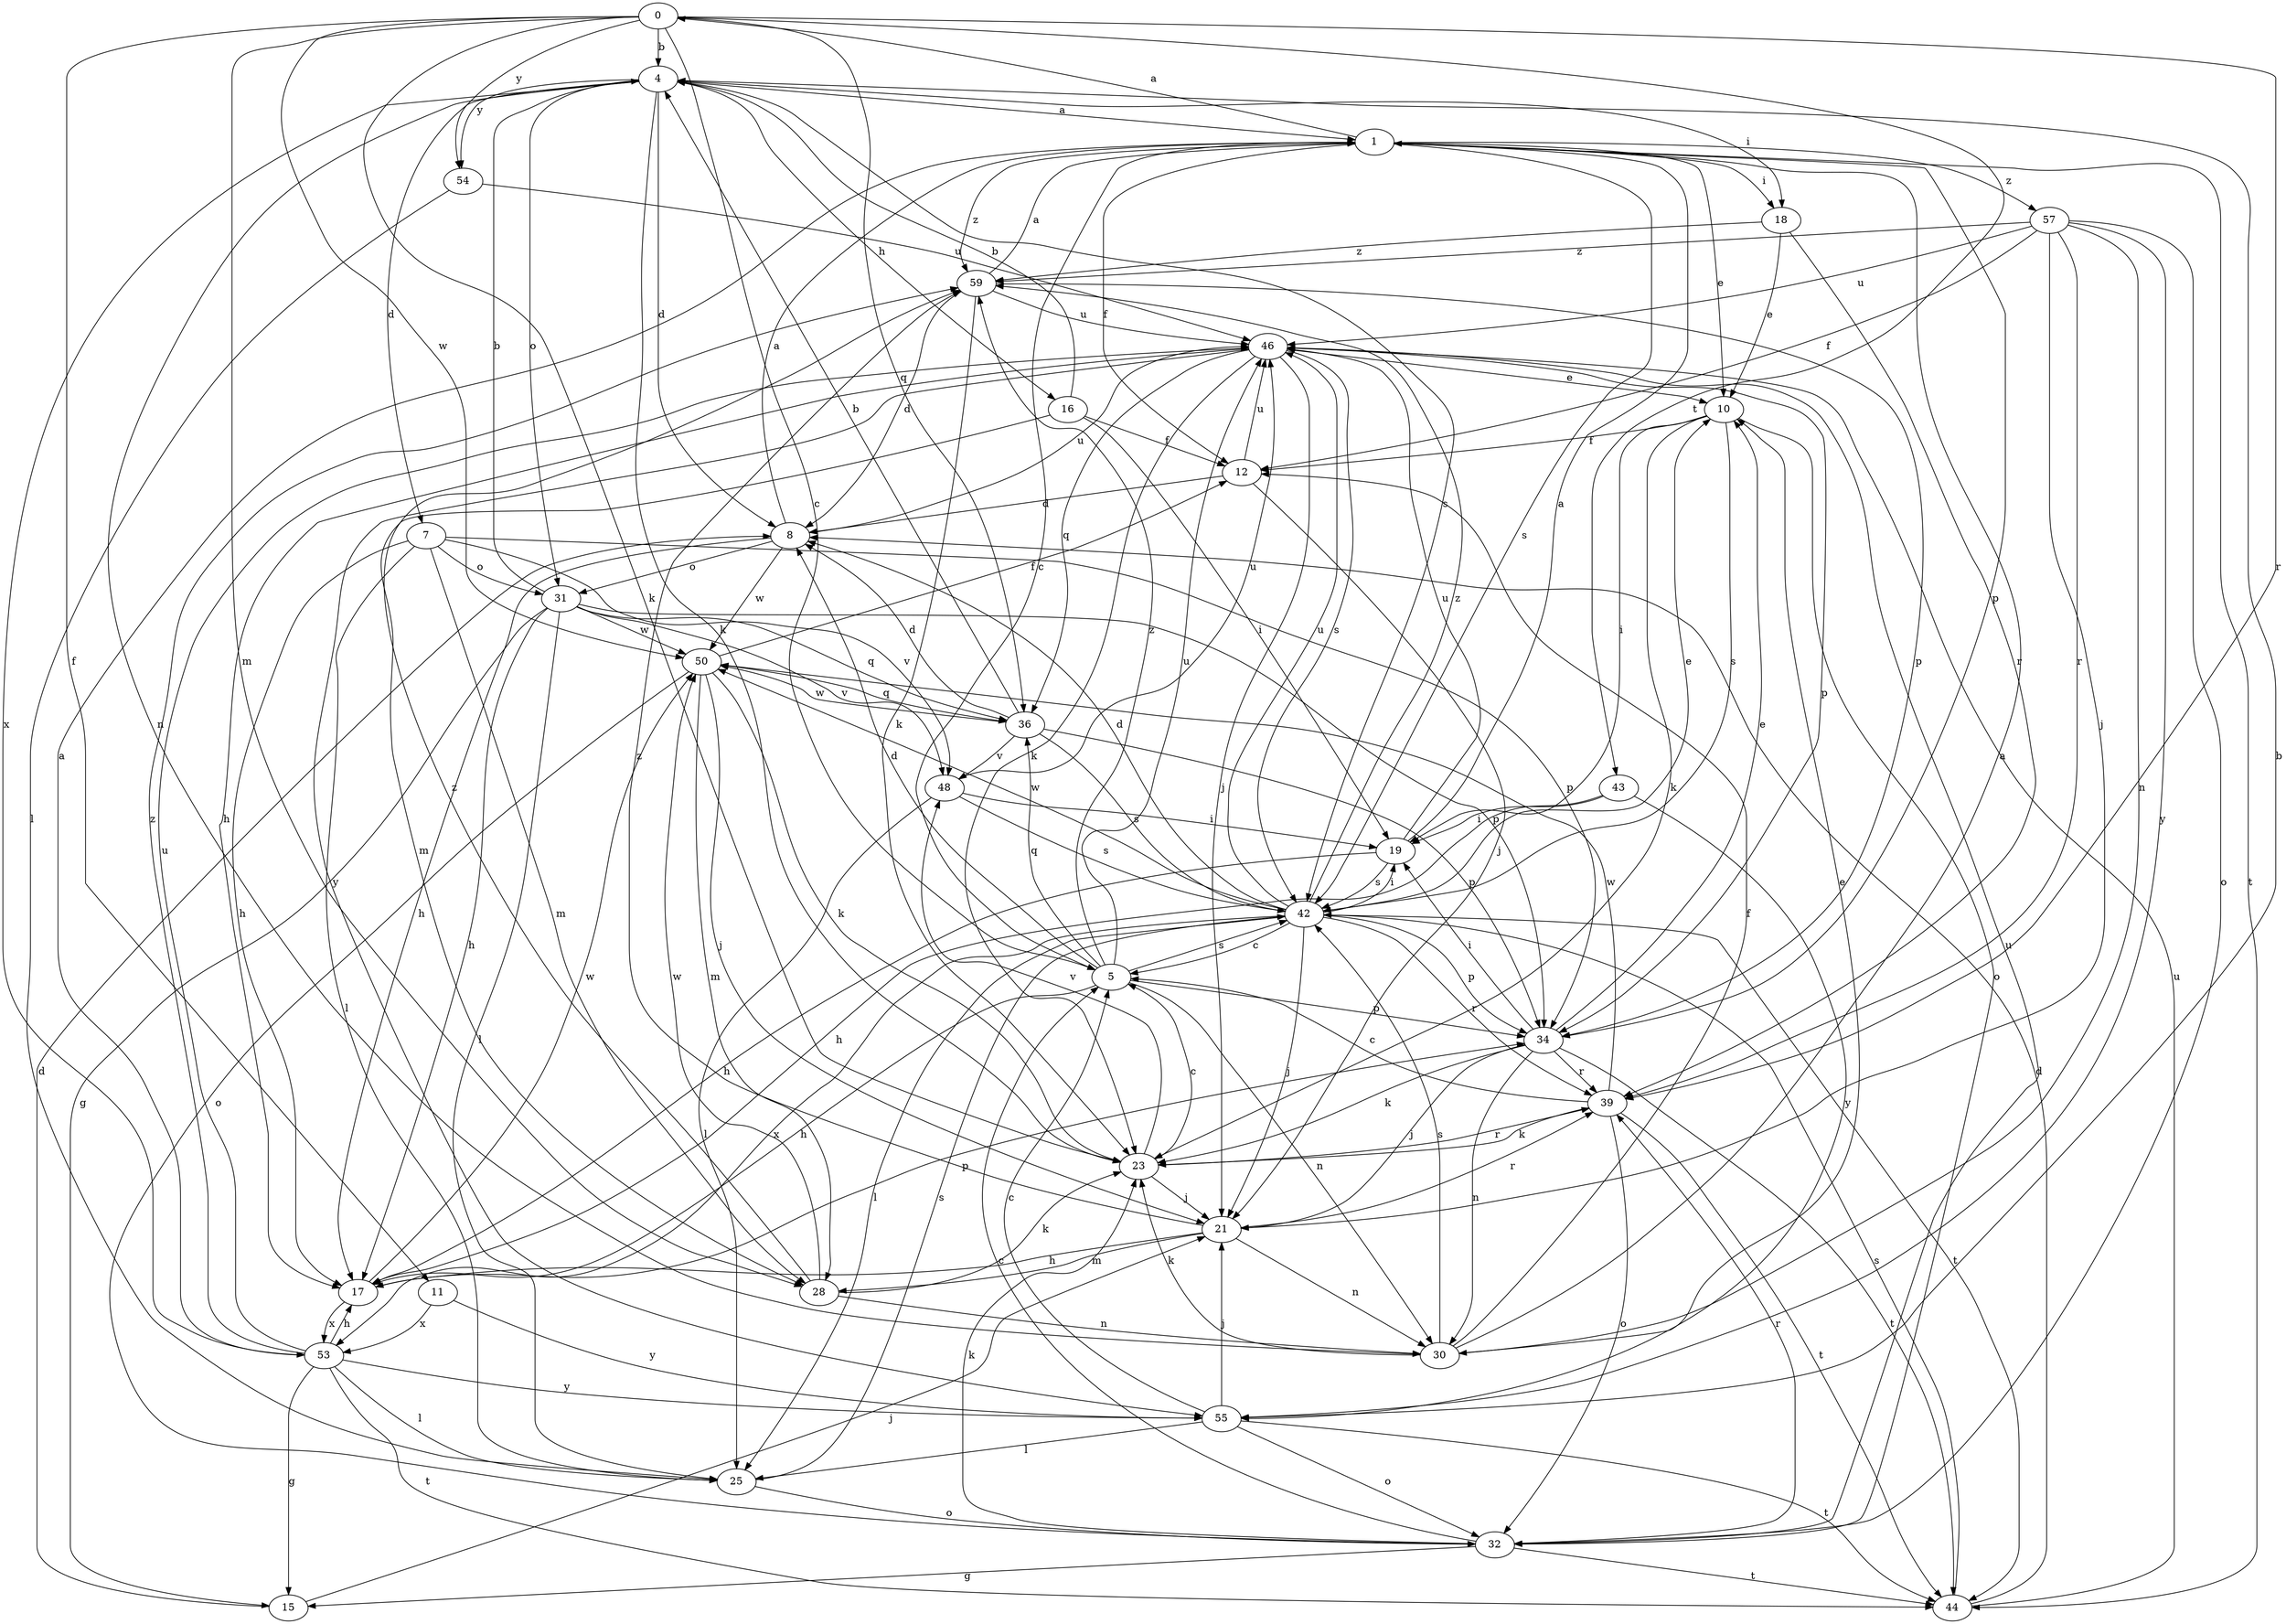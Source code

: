 strict digraph  {
0;
1;
4;
5;
7;
8;
10;
11;
12;
15;
16;
17;
18;
19;
21;
23;
25;
28;
30;
31;
32;
34;
36;
39;
42;
43;
44;
46;
48;
50;
53;
54;
55;
57;
59;
0 -> 4  [label=b];
0 -> 5  [label=c];
0 -> 11  [label=f];
0 -> 23  [label=k];
0 -> 28  [label=m];
0 -> 36  [label=q];
0 -> 39  [label=r];
0 -> 43  [label=t];
0 -> 50  [label=w];
0 -> 54  [label=y];
1 -> 0  [label=a];
1 -> 5  [label=c];
1 -> 10  [label=e];
1 -> 12  [label=f];
1 -> 18  [label=i];
1 -> 34  [label=p];
1 -> 42  [label=s];
1 -> 44  [label=t];
1 -> 57  [label=z];
1 -> 59  [label=z];
4 -> 1  [label=a];
4 -> 7  [label=d];
4 -> 8  [label=d];
4 -> 16  [label=h];
4 -> 18  [label=i];
4 -> 23  [label=k];
4 -> 30  [label=n];
4 -> 31  [label=o];
4 -> 42  [label=s];
4 -> 53  [label=x];
4 -> 54  [label=y];
5 -> 8  [label=d];
5 -> 17  [label=h];
5 -> 30  [label=n];
5 -> 34  [label=p];
5 -> 36  [label=q];
5 -> 42  [label=s];
5 -> 46  [label=u];
5 -> 59  [label=z];
7 -> 17  [label=h];
7 -> 25  [label=l];
7 -> 28  [label=m];
7 -> 31  [label=o];
7 -> 34  [label=p];
7 -> 48  [label=v];
8 -> 1  [label=a];
8 -> 17  [label=h];
8 -> 31  [label=o];
8 -> 46  [label=u];
8 -> 50  [label=w];
10 -> 12  [label=f];
10 -> 19  [label=i];
10 -> 23  [label=k];
10 -> 32  [label=o];
10 -> 42  [label=s];
11 -> 53  [label=x];
11 -> 55  [label=y];
12 -> 8  [label=d];
12 -> 21  [label=j];
12 -> 46  [label=u];
15 -> 8  [label=d];
15 -> 21  [label=j];
16 -> 4  [label=b];
16 -> 12  [label=f];
16 -> 19  [label=i];
16 -> 28  [label=m];
17 -> 34  [label=p];
17 -> 50  [label=w];
17 -> 53  [label=x];
18 -> 10  [label=e];
18 -> 39  [label=r];
18 -> 59  [label=z];
19 -> 1  [label=a];
19 -> 17  [label=h];
19 -> 42  [label=s];
19 -> 46  [label=u];
21 -> 17  [label=h];
21 -> 28  [label=m];
21 -> 30  [label=n];
21 -> 39  [label=r];
21 -> 59  [label=z];
23 -> 5  [label=c];
23 -> 21  [label=j];
23 -> 39  [label=r];
23 -> 48  [label=v];
25 -> 32  [label=o];
25 -> 42  [label=s];
28 -> 23  [label=k];
28 -> 30  [label=n];
28 -> 50  [label=w];
28 -> 59  [label=z];
30 -> 1  [label=a];
30 -> 10  [label=e];
30 -> 12  [label=f];
30 -> 23  [label=k];
30 -> 42  [label=s];
31 -> 4  [label=b];
31 -> 15  [label=g];
31 -> 17  [label=h];
31 -> 25  [label=l];
31 -> 34  [label=p];
31 -> 36  [label=q];
31 -> 48  [label=v];
31 -> 50  [label=w];
32 -> 5  [label=c];
32 -> 15  [label=g];
32 -> 23  [label=k];
32 -> 39  [label=r];
32 -> 44  [label=t];
32 -> 46  [label=u];
34 -> 10  [label=e];
34 -> 19  [label=i];
34 -> 21  [label=j];
34 -> 23  [label=k];
34 -> 30  [label=n];
34 -> 39  [label=r];
34 -> 44  [label=t];
36 -> 4  [label=b];
36 -> 8  [label=d];
36 -> 34  [label=p];
36 -> 42  [label=s];
36 -> 48  [label=v];
36 -> 50  [label=w];
39 -> 5  [label=c];
39 -> 23  [label=k];
39 -> 32  [label=o];
39 -> 44  [label=t];
39 -> 50  [label=w];
42 -> 5  [label=c];
42 -> 8  [label=d];
42 -> 10  [label=e];
42 -> 19  [label=i];
42 -> 21  [label=j];
42 -> 25  [label=l];
42 -> 34  [label=p];
42 -> 39  [label=r];
42 -> 44  [label=t];
42 -> 46  [label=u];
42 -> 50  [label=w];
42 -> 53  [label=x];
42 -> 59  [label=z];
43 -> 17  [label=h];
43 -> 19  [label=i];
43 -> 55  [label=y];
44 -> 8  [label=d];
44 -> 42  [label=s];
44 -> 46  [label=u];
46 -> 10  [label=e];
46 -> 17  [label=h];
46 -> 21  [label=j];
46 -> 23  [label=k];
46 -> 34  [label=p];
46 -> 36  [label=q];
46 -> 42  [label=s];
46 -> 55  [label=y];
48 -> 19  [label=i];
48 -> 25  [label=l];
48 -> 42  [label=s];
48 -> 46  [label=u];
50 -> 12  [label=f];
50 -> 21  [label=j];
50 -> 23  [label=k];
50 -> 28  [label=m];
50 -> 32  [label=o];
50 -> 36  [label=q];
53 -> 1  [label=a];
53 -> 15  [label=g];
53 -> 17  [label=h];
53 -> 25  [label=l];
53 -> 44  [label=t];
53 -> 46  [label=u];
53 -> 55  [label=y];
53 -> 59  [label=z];
54 -> 25  [label=l];
54 -> 46  [label=u];
55 -> 4  [label=b];
55 -> 5  [label=c];
55 -> 21  [label=j];
55 -> 25  [label=l];
55 -> 32  [label=o];
55 -> 44  [label=t];
57 -> 12  [label=f];
57 -> 21  [label=j];
57 -> 30  [label=n];
57 -> 32  [label=o];
57 -> 39  [label=r];
57 -> 46  [label=u];
57 -> 55  [label=y];
57 -> 59  [label=z];
59 -> 1  [label=a];
59 -> 8  [label=d];
59 -> 23  [label=k];
59 -> 34  [label=p];
59 -> 46  [label=u];
}
